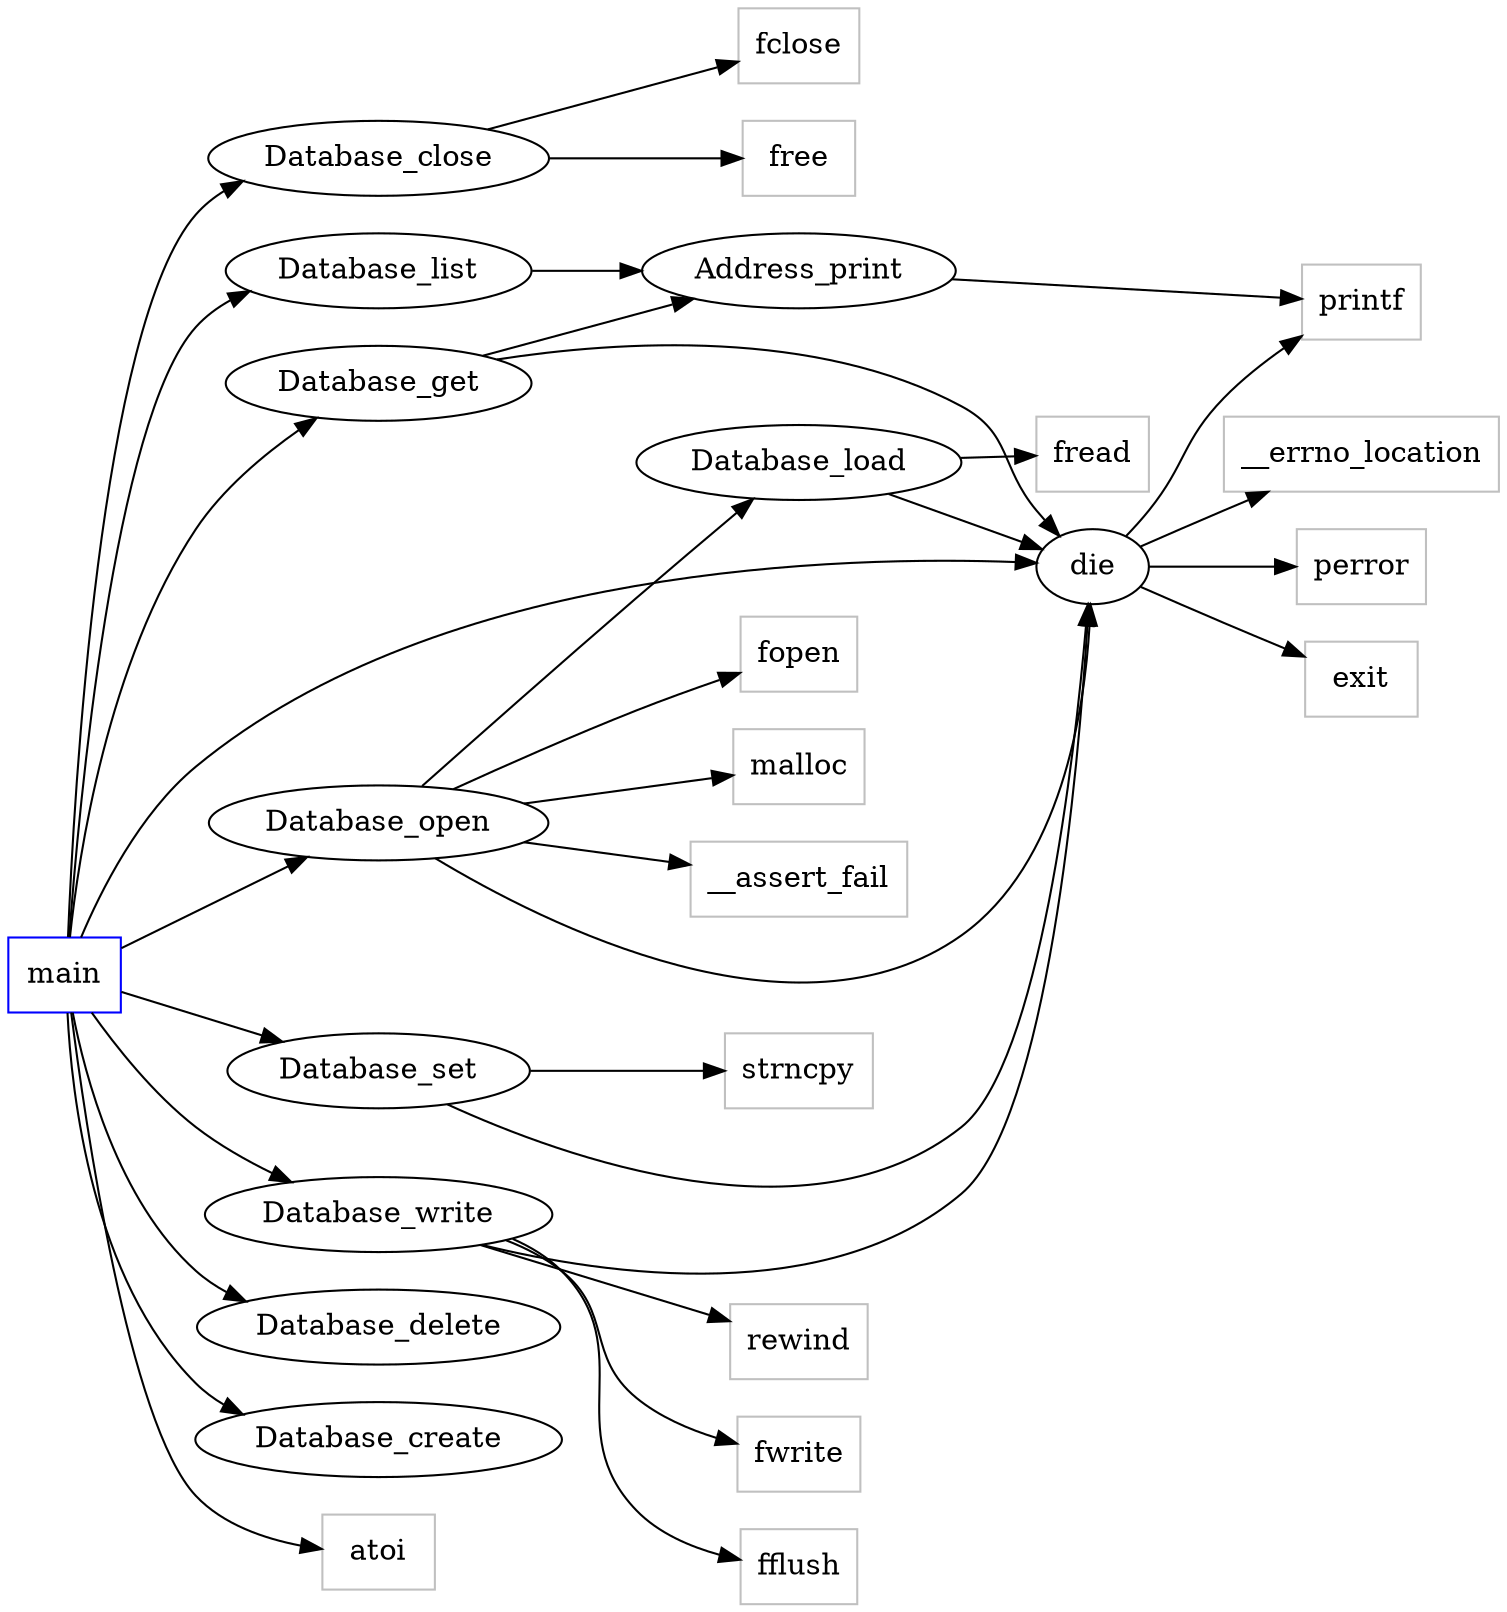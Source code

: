 digraph functioncalls {
rankdir=LR;

main [shape="box", color=blue];
printf [shape="box", color=grey];
Address_print -> printf;
fclose [shape="box", color=grey];
Database_close -> fclose;
free [shape="box", color=grey];
Database_close -> free;
Database_get -> Address_print;
Database_get -> die;
Database_list -> Address_print;
fread [shape="box", color=grey];
Database_load -> fread;
Database_load -> die;
malloc [shape="box", color=grey];
Database_open -> malloc;
__assert_fail [shape="box", color=grey];
Database_open -> __assert_fail;
fopen [shape="box", color=grey];
Database_open -> fopen;
Database_open -> Database_load;
Database_open -> die;
Database_set -> die;
strncpy [shape="box", color=grey];
Database_set -> strncpy;
rewind [shape="box", color=grey];
Database_write -> rewind;
fwrite [shape="box", color=grey];
Database_write -> fwrite;
fflush [shape="box", color=grey];
Database_write -> fflush;
Database_write -> die;
__errno_location [shape="box", color=grey];
die -> __errno_location;
perror [shape="box", color=grey];
die -> perror;
exit [shape="box", color=grey];
die -> exit;
printf [shape="box", color=grey];
die -> printf;
main -> Database_open;
main -> die;
main -> Database_close;
main -> Database_list;
main -> Database_delete;
main -> Database_write;
main -> Database_set;
main -> Database_get;
main -> Database_create;
atoi [shape="box", color=grey];
main -> atoi;
}
